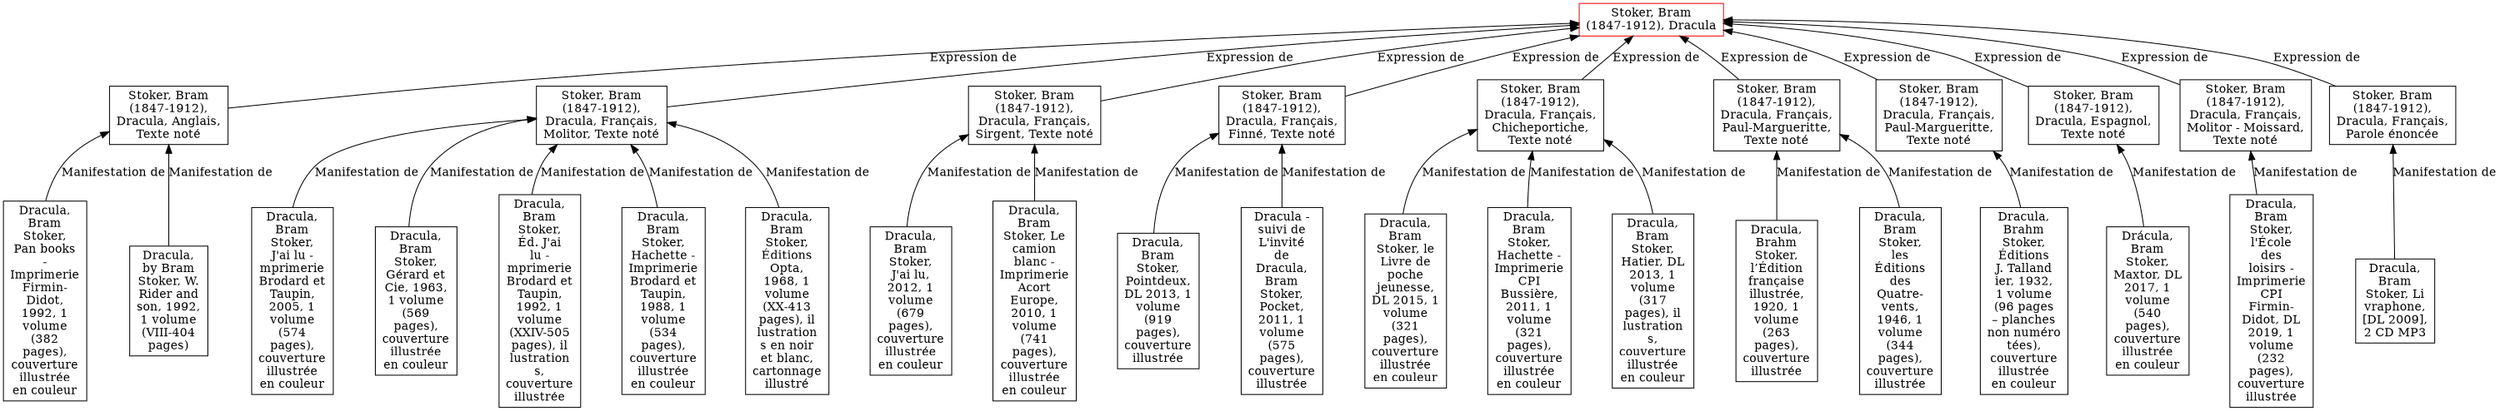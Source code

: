 // Notice UMLRM0004
digraph UMLRM0004 {
	node [align=left shape=rect]
	size="20,20"
	rankdir=BT
	UMLRM0004 [label="Stoker, Bram
(1847-1912), Dracula" color=red]
	UMLRM0005 [label="Stoker, Bram
(1847-1912),
Dracula, Anglais,
Texte noté"]
	UMLRM0005 -> UMLRM0004 [label="Expression de"]
	UMLRM0006 [label="Dracula,
Bram
Stoker,
Pan books
-
Imprimerie
Firmin-
Didot,
1992, 1
volume
(382
pages),
couverture
illustrée
en couleur"]
	UMLRM0006 -> UMLRM0005 [label="Manifestation de"]
	UMLRM0018 [label="Dracula,
by Bram
Stoker, W.
Rider and
son, 1992,
1 volume
(VIII-404
pages)"]
	UMLRM0018 -> UMLRM0005 [label="Manifestation de"]
	UMLRM0020 [label="Stoker, Bram
(1847-1912),
Dracula, Français,
Molitor, Texte noté"]
	UMLRM0020 -> UMLRM0004 [label="Expression de"]
	UMLRM0021 [label="Dracula,
Bram
Stoker,
J'ai lu -
mprimerie
Brodard et
Taupin,
2005, 1
volume
(574
pages),
couverture
illustrée
en couleur"]
	UMLRM0021 -> UMLRM0020 [label="Manifestation de"]
	UMLRM0024 [label="Dracula,
Bram
Stoker,
Gérard et
Cie, 1963,
1 volume
(569
pages),
couverture
illustrée
en couleur"]
	UMLRM0024 -> UMLRM0020 [label="Manifestation de"]
	UMLRM0027 [label="Dracula,
Bram
Stoker,
Éd. J'ai
lu -
mprimerie
Brodard et
Taupin,
1992, 1
volume
(XXIV-505
pages), il
lustration
s,
couverture
illustrée"]
	UMLRM0027 -> UMLRM0020 [label="Manifestation de"]
	UMLRM0030 [label="Dracula,
Bram
Stoker,
Hachette -
Imprimerie
Brodard et
Taupin,
1988, 1
volume
(534
pages),
couverture
illustrée
en couleur"]
	UMLRM0030 -> UMLRM0020 [label="Manifestation de"]
	UMLRM0110 [label="Dracula,
Bram
Stoker,
Éditions
Opta,
1968, 1
volume
(XX-413
pages), il
lustration
s en noir
et blanc,
cartonnage
illustré"]
	UMLRM0110 -> UMLRM0020 [label="Manifestation de"]
	UMLRM0041 [label="Stoker, Bram
(1847-1912),
Dracula, Français,
Sirgent, Texte noté"]
	UMLRM0041 -> UMLRM0004 [label="Expression de"]
	UMLRM0042 [label="Dracula,
Bram
Stoker,
J'ai lu,
2012, 1
volume
(679
pages),
couverture
illustrée
en couleur"]
	UMLRM0042 -> UMLRM0041 [label="Manifestation de"]
	UMLRM0045 [label="Dracula,
Bram
Stoker, Le
camion
blanc -
Imprimerie
Acort
Europe,
2010, 1
volume
(741
pages),
couverture
illustrée
en couleur"]
	UMLRM0045 -> UMLRM0041 [label="Manifestation de"]
	UMLRM0050 [label="Stoker, Bram
(1847-1912),
Dracula, Français,
Finné, Texte noté"]
	UMLRM0050 -> UMLRM0004 [label="Expression de"]
	UMLRM0051 [label="Dracula,
Bram
Stoker,
Pointdeux,
DL 2013, 1
volume
(919
pages),
couverture
illustrée"]
	UMLRM0051 -> UMLRM0050 [label="Manifestation de"]
	UMLRM0077 [label="Dracula -
suivi de
L'invité
de
Dracula,
Bram
Stoker,
Pocket,
2011, 1
volume
(575
pages),
couverture
illustrée"]
	UMLRM0077 -> UMLRM0050 [label="Manifestation de"]
	UMLRM0053 [label="Stoker, Bram
(1847-1912),
Dracula, Français,
Chicheportiche,
Texte noté"]
	UMLRM0053 -> UMLRM0004 [label="Expression de"]
	UMLRM0054 [label="Dracula,
Bram
Stoker, le
Livre de
poche
jeunesse,
DL 2015, 1
volume
(321
pages),
couverture
illustrée
en couleur"]
	UMLRM0054 -> UMLRM0053 [label="Manifestation de"]
	UMLRM0178 [label="Dracula,
Bram
Stoker,
Hachette -
Imprimerie
CPI
Bussière,
2011, 1
volume
(321
pages),
couverture
illustrée
en couleur"]
	UMLRM0178 -> UMLRM0053 [label="Manifestation de"]
	UMLRM0179 [label="Dracula,
Bram
Stoker,
Hatier, DL
2013, 1
volume
(317
pages), il
lustration
s,
couverture
illustrée
en couleur"]
	UMLRM0179 -> UMLRM0053 [label="Manifestation de"]
	UMLRM0056 [label="Stoker, Bram
(1847-1912),
Dracula, Français,
Paul-Margueritte,
Texte noté"]
	UMLRM0056 -> UMLRM0004 [label="Expression de"]
	UMLRM0057 [label="Dracula,
Brahm
Stoker,
l’Édition
française
illustrée,
1920, 1
volume
(263
pages),
couverture
illustrée"]
	UMLRM0057 -> UMLRM0056 [label="Manifestation de"]
	UMLRM0063 [label="Dracula,
Bram
Stoker,
les
Éditions
des
Quatre-
vents,
1946, 1
volume
(344
pages),
couverture
illustrée"]
	UMLRM0063 -> UMLRM0056 [label="Manifestation de"]
	UMLRM0059 [label="Stoker, Bram
(1847-1912),
Dracula, Français,
Paul-Margueritte,
Texte noté"]
	UMLRM0059 -> UMLRM0004 [label="Expression de"]
	UMLRM0060 [label="Dracula,
Brahm
Stoker,
Éditions
J. Talland
ier, 1932,
1 volume
(96 pages
– planches
non numéro
tées),
couverture
illustrée
en couleur"]
	UMLRM0060 -> UMLRM0059 [label="Manifestation de"]
	UMLRM0065 [label="Stoker, Bram
(1847-1912),
Dracula, Espagnol,
Texte noté"]
	UMLRM0065 -> UMLRM0004 [label="Expression de"]
	UMLRM0066 [label="Drácula,
Bram
Stoker,
Maxtor, DL
2017, 1
volume
(540
pages),
couverture
illustrée
en couleur"]
	UMLRM0066 -> UMLRM0065 [label="Manifestation de"]
	UMLRM0068 [label="Stoker, Bram
(1847-1912),
Dracula, Français,
Molitor - Moissard,
Texte noté"]
	UMLRM0068 -> UMLRM0004 [label="Expression de"]
	UMLRM0069 [label="Dracula,
Bram
Stoker,
l'École
des
loisirs -
Imprimerie
CPI
Firmin-
Didot, DL
2019, 1
volume
(232
pages),
couverture
illustrée"]
	UMLRM0069 -> UMLRM0068 [label="Manifestation de"]
	UMLRM0187 [label="Stoker, Bram
(1847-1912),
Dracula, Français,
Parole énoncée"]
	UMLRM0187 -> UMLRM0004 [label="Expression de"]
	UMLRM0188 [label="Dracula,
Bram
Stoker, Li
vraphone,
[DL 2009],
2 CD MP3"]
	UMLRM0188 -> UMLRM0187 [label="Manifestation de"]
}
